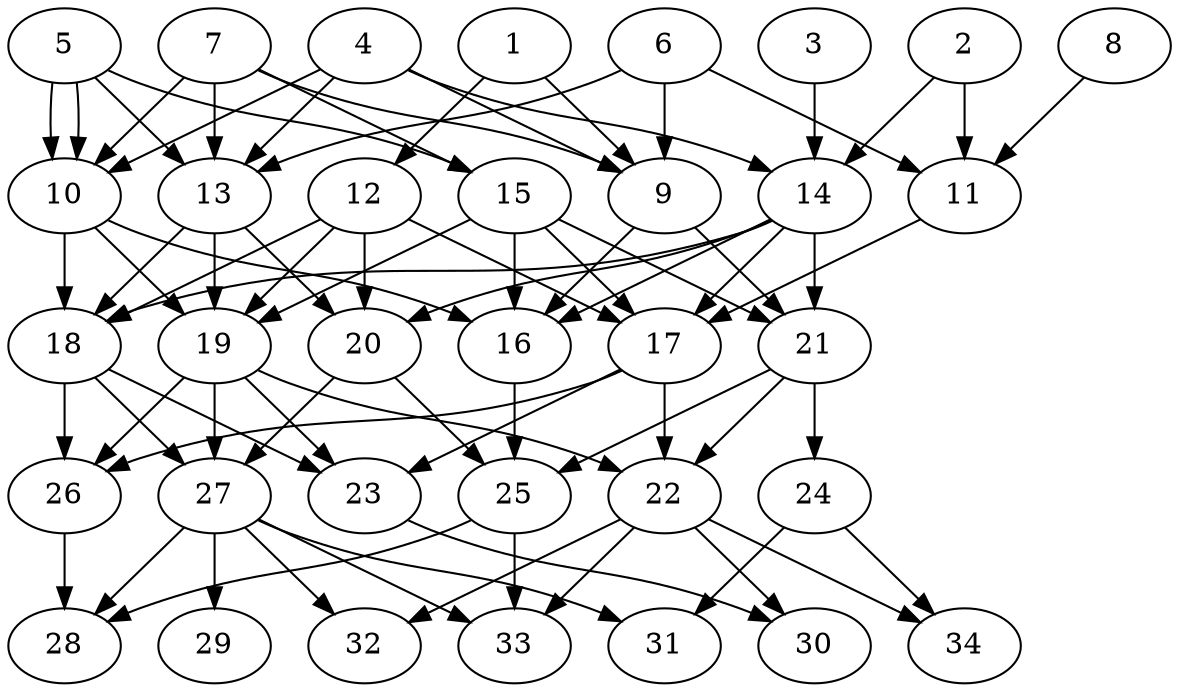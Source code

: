 // DAG (tier=2-normal, mode=compute, n=34, ccr=0.356, fat=0.677, density=0.522, regular=0.488, jump=0.100, mindata=524288, maxdata=8388608)
// DAG automatically generated by daggen at Sun Aug 24 16:33:33 2025
// /home/ermia/Project/Environments/daggen/bin/daggen --dot --ccr 0.356 --fat 0.677 --regular 0.488 --density 0.522 --jump 0.100 --mindata 524288 --maxdata 8388608 -n 34 
digraph G {
  1 [size="128111871996941303808", alpha="0.01", expect_size="64055935998470651904"]
  1 -> 9 [size ="203305707896832"]
  1 -> 12 [size ="203305707896832"]
  2 [size="8112244402685123", alpha="0.13", expect_size="4056122201342561"]
  2 -> 11 [size ="132411903967232"]
  2 -> 14 [size ="132411903967232"]
  3 [size="19551538718257016", alpha="0.14", expect_size="9775769359128508"]
  3 -> 14 [size ="51968441581568"]
  4 [size="16116223798634446", alpha="0.09", expect_size="8058111899317223"]
  4 -> 9 [size ="377914709245952"]
  4 -> 10 [size ="377914709245952"]
  4 -> 13 [size ="377914709245952"]
  4 -> 14 [size ="377914709245952"]
  5 [size="217363580200757472", alpha="0.03", expect_size="108681790100378736"]
  5 -> 10 [size ="89041416486912"]
  5 -> 10 [size ="89041416486912"]
  5 -> 13 [size ="89041416486912"]
  5 -> 15 [size ="89041416486912"]
  6 [size="260637083238502", alpha="0.18", expect_size="130318541619251"]
  6 -> 9 [size ="4819792166912"]
  6 -> 11 [size ="4819792166912"]
  6 -> 13 [size ="4819792166912"]
  7 [size="89564335533688016", alpha="0.10", expect_size="44782167766844008"]
  7 -> 9 [size ="40159152177152"]
  7 -> 10 [size ="40159152177152"]
  7 -> 13 [size ="40159152177152"]
  7 -> 15 [size ="40159152177152"]
  8 [size="724002168448463360", alpha="0.10", expect_size="362001084224231680"]
  8 -> 11 [size ="498135977689088"]
  9 [size="7515799325657046", alpha="0.04", expect_size="3757899662828523"]
  9 -> 16 [size ="329149650567168"]
  9 -> 21 [size ="329149650567168"]
  10 [size="100824132370398480", alpha="0.09", expect_size="50412066185199240"]
  10 -> 16 [size ="39537531158528"]
  10 -> 18 [size ="39537531158528"]
  10 -> 19 [size ="39537531158528"]
  11 [size="514067159775086379008", alpha="0.15", expect_size="257033579887543189504"]
  11 -> 17 [size ="513377180844032"]
  12 [size="81153042363656962048", alpha="0.17", expect_size="40576521181828481024"]
  12 -> 17 [size ="149954622390272"]
  12 -> 18 [size ="149954622390272"]
  12 -> 19 [size ="149954622390272"]
  12 -> 20 [size ="149954622390272"]
  13 [size="2277378185123292", alpha="0.01", expect_size="1138689092561646"]
  13 -> 18 [size ="4769057865728"]
  13 -> 19 [size ="4769057865728"]
  13 -> 20 [size ="4769057865728"]
  14 [size="27963820673773840", alpha="0.02", expect_size="13981910336886920"]
  14 -> 16 [size ="460353922138112"]
  14 -> 17 [size ="460353922138112"]
  14 -> 18 [size ="460353922138112"]
  14 -> 20 [size ="460353922138112"]
  14 -> 21 [size ="460353922138112"]
  15 [size="345890831372301376", alpha="0.14", expect_size="172945415686150688"]
  15 -> 16 [size ="324228834394112"]
  15 -> 17 [size ="324228834394112"]
  15 -> 19 [size ="324228834394112"]
  15 -> 21 [size ="324228834394112"]
  16 [size="220972849658421313536", alpha="0.09", expect_size="110486424829210656768"]
  16 -> 25 [size ="292403520995328"]
  17 [size="64289021426049160", alpha="0.08", expect_size="32144510713024580"]
  17 -> 22 [size ="30762912972800"]
  17 -> 23 [size ="30762912972800"]
  17 -> 26 [size ="30762912972800"]
  18 [size="10370901035359926", alpha="0.13", expect_size="5185450517679963"]
  18 -> 23 [size ="280832107347968"]
  18 -> 26 [size ="280832107347968"]
  18 -> 27 [size ="280832107347968"]
  19 [size="935945308505718", alpha="0.17", expect_size="467972654252859"]
  19 -> 22 [size ="99498420338688"]
  19 -> 23 [size ="99498420338688"]
  19 -> 26 [size ="99498420338688"]
  19 -> 27 [size ="99498420338688"]
  20 [size="60637459577638432", alpha="0.05", expect_size="30318729788819216"]
  20 -> 25 [size ="33554432000000"]
  20 -> 27 [size ="33554432000000"]
  21 [size="220748359818167713792", alpha="0.12", expect_size="110374179909083856896"]
  21 -> 22 [size ="292205449183232"]
  21 -> 24 [size ="292205449183232"]
  21 -> 25 [size ="292205449183232"]
  22 [size="155107594468696522752", alpha="0.07", expect_size="77553797234348261376"]
  22 -> 30 [size ="230946842345472"]
  22 -> 32 [size ="230946842345472"]
  22 -> 33 [size ="230946842345472"]
  22 -> 34 [size ="230946842345472"]
  23 [size="4765770228965178", alpha="0.05", expect_size="2382885114482589"]
  23 -> 30 [size ="181929185902592"]
  24 [size="988959290752224", alpha="0.09", expect_size="494479645376112"]
  24 -> 31 [size ="47356846276608"]
  24 -> 34 [size ="47356846276608"]
  25 [size="14769829185543948", alpha="0.13", expect_size="7384914592771974"]
  25 -> 28 [size ="541848451940352"]
  25 -> 33 [size ="541848451940352"]
  26 [size="19989852125785000", alpha="0.05", expect_size="9994926062892500"]
  26 -> 28 [size ="425255449395200"]
  27 [size="14576326590647708", alpha="0.18", expect_size="7288163295323854"]
  27 -> 28 [size ="307450167164928"]
  27 -> 29 [size ="307450167164928"]
  27 -> 31 [size ="307450167164928"]
  27 -> 32 [size ="307450167164928"]
  27 -> 33 [size ="307450167164928"]
  28 [size="4186088691179688", alpha="0.01", expect_size="2093044345589844"]
  29 [size="216742005538168160", alpha="0.02", expect_size="108371002769084080"]
  30 [size="211565545203659964416", alpha="0.05", expect_size="105782772601829982208"]
  31 [size="9823123215223422", alpha="0.18", expect_size="4911561607611711"]
  32 [size="250615155537668472832", alpha="0.14", expect_size="125307577768834236416"]
  33 [size="93033571811328000000", alpha="0.07", expect_size="46516785905664000000"]
  34 [size="904388399173581952", alpha="0.12", expect_size="452194199586790976"]
}